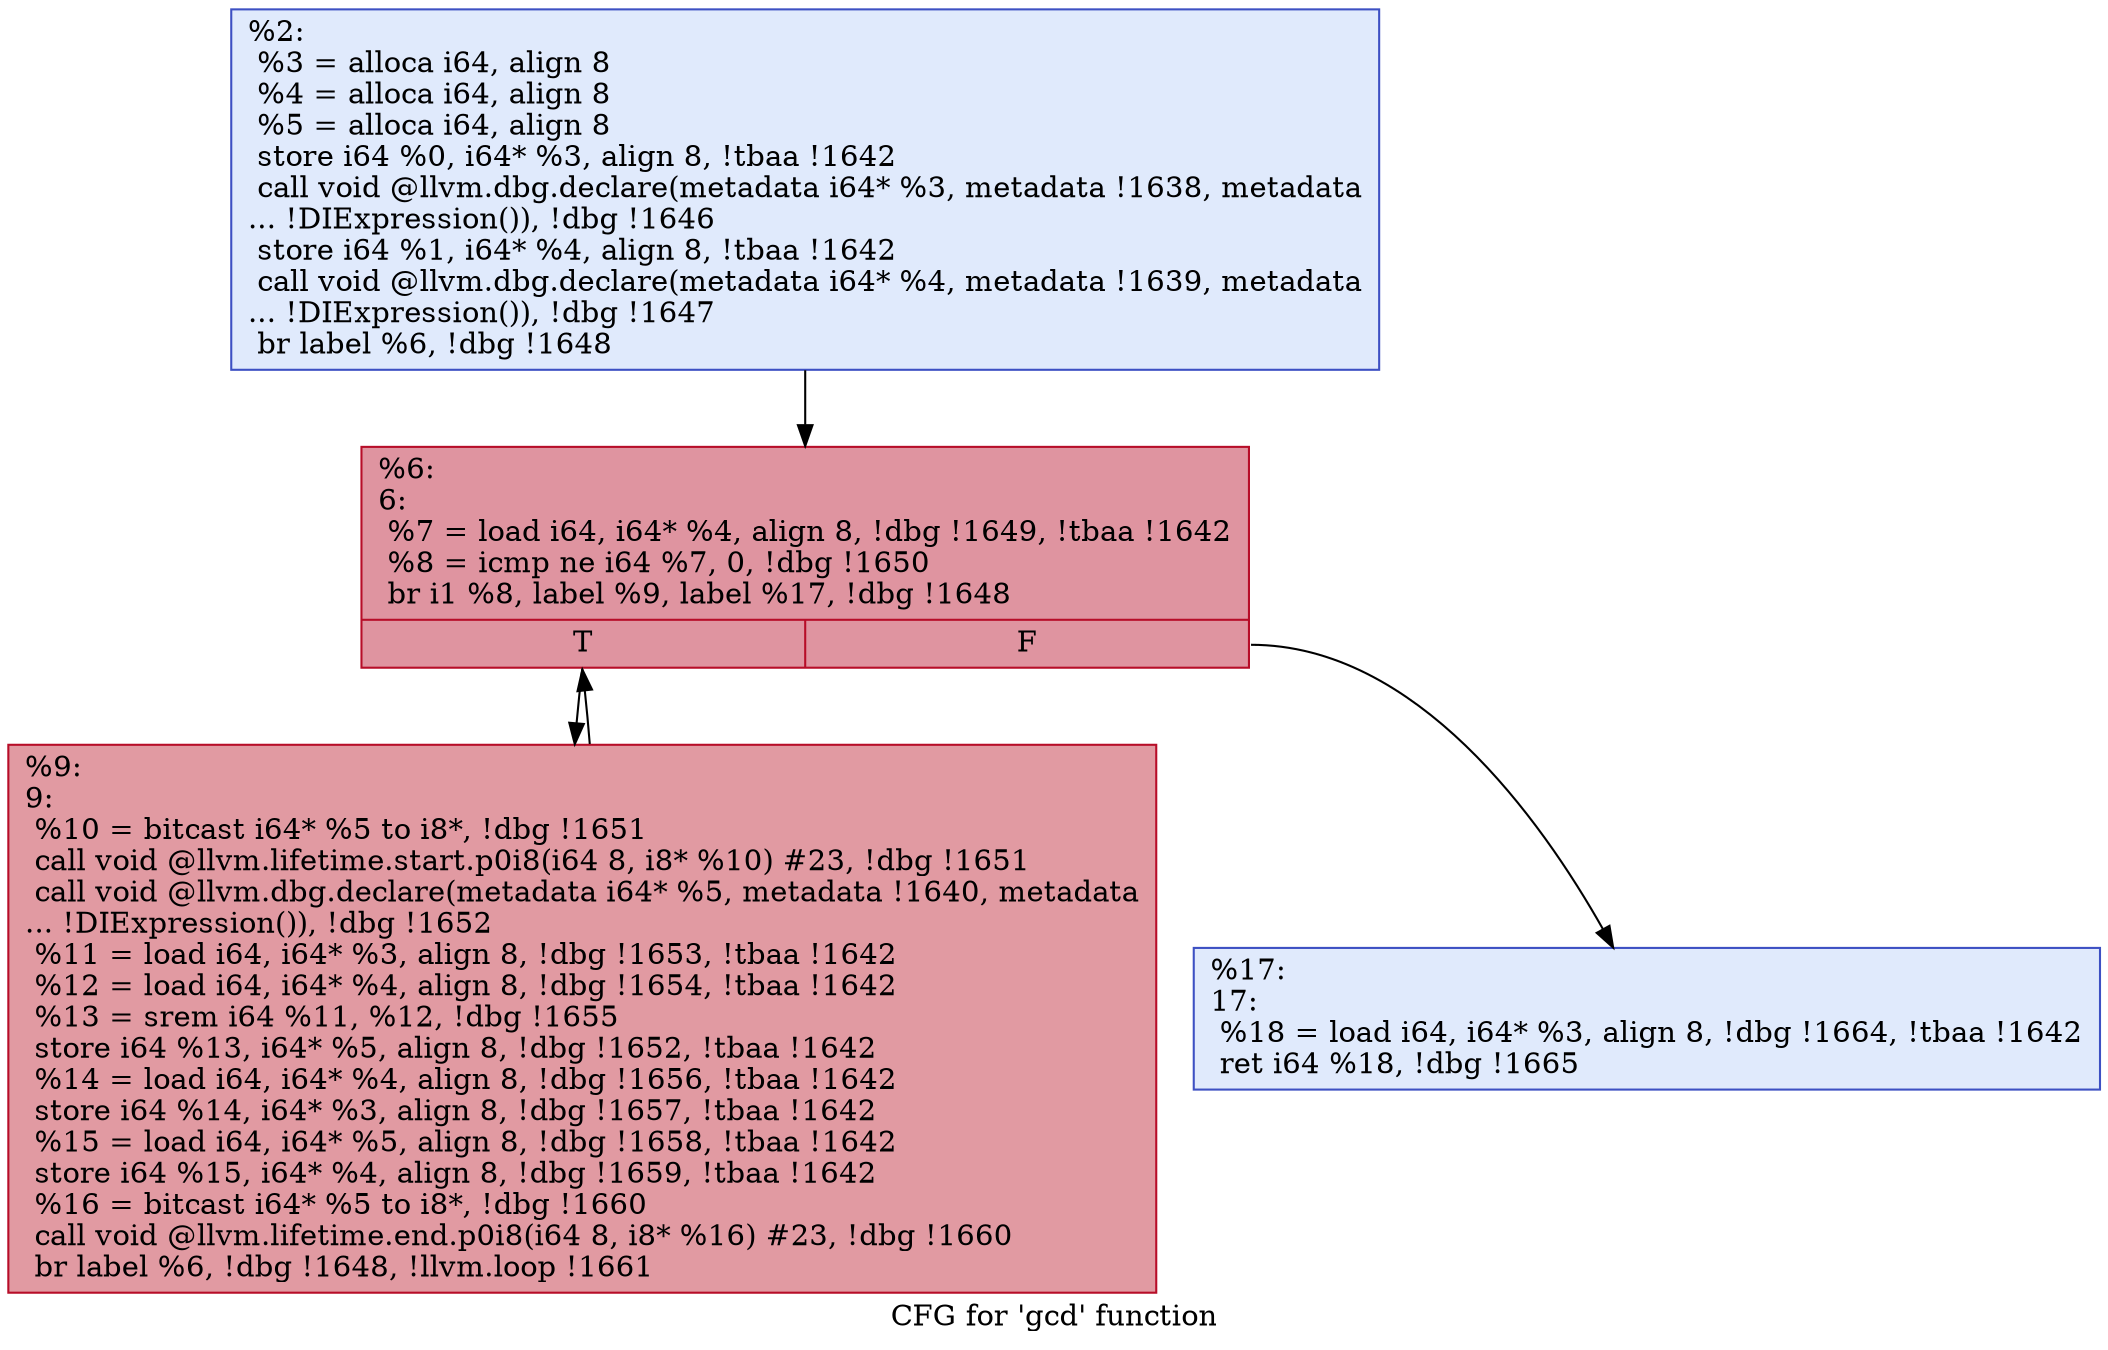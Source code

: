 digraph "CFG for 'gcd' function" {
	label="CFG for 'gcd' function";

	Node0x1624b50 [shape=record,color="#3d50c3ff", style=filled, fillcolor="#b9d0f970",label="{%2:\l  %3 = alloca i64, align 8\l  %4 = alloca i64, align 8\l  %5 = alloca i64, align 8\l  store i64 %0, i64* %3, align 8, !tbaa !1642\l  call void @llvm.dbg.declare(metadata i64* %3, metadata !1638, metadata\l... !DIExpression()), !dbg !1646\l  store i64 %1, i64* %4, align 8, !tbaa !1642\l  call void @llvm.dbg.declare(metadata i64* %4, metadata !1639, metadata\l... !DIExpression()), !dbg !1647\l  br label %6, !dbg !1648\l}"];
	Node0x1624b50 -> Node0x1624bd0;
	Node0x1624bd0 [shape=record,color="#b70d28ff", style=filled, fillcolor="#b70d2870",label="{%6:\l6:                                                \l  %7 = load i64, i64* %4, align 8, !dbg !1649, !tbaa !1642\l  %8 = icmp ne i64 %7, 0, !dbg !1650\l  br i1 %8, label %9, label %17, !dbg !1648\l|{<s0>T|<s1>F}}"];
	Node0x1624bd0:s0 -> Node0x1624c20;
	Node0x1624bd0:s1 -> Node0x1624c70;
	Node0x1624c20 [shape=record,color="#b70d28ff", style=filled, fillcolor="#bb1b2c70",label="{%9:\l9:                                                \l  %10 = bitcast i64* %5 to i8*, !dbg !1651\l  call void @llvm.lifetime.start.p0i8(i64 8, i8* %10) #23, !dbg !1651\l  call void @llvm.dbg.declare(metadata i64* %5, metadata !1640, metadata\l... !DIExpression()), !dbg !1652\l  %11 = load i64, i64* %3, align 8, !dbg !1653, !tbaa !1642\l  %12 = load i64, i64* %4, align 8, !dbg !1654, !tbaa !1642\l  %13 = srem i64 %11, %12, !dbg !1655\l  store i64 %13, i64* %5, align 8, !dbg !1652, !tbaa !1642\l  %14 = load i64, i64* %4, align 8, !dbg !1656, !tbaa !1642\l  store i64 %14, i64* %3, align 8, !dbg !1657, !tbaa !1642\l  %15 = load i64, i64* %5, align 8, !dbg !1658, !tbaa !1642\l  store i64 %15, i64* %4, align 8, !dbg !1659, !tbaa !1642\l  %16 = bitcast i64* %5 to i8*, !dbg !1660\l  call void @llvm.lifetime.end.p0i8(i64 8, i8* %16) #23, !dbg !1660\l  br label %6, !dbg !1648, !llvm.loop !1661\l}"];
	Node0x1624c20 -> Node0x1624bd0;
	Node0x1624c70 [shape=record,color="#3d50c3ff", style=filled, fillcolor="#b9d0f970",label="{%17:\l17:                                               \l  %18 = load i64, i64* %3, align 8, !dbg !1664, !tbaa !1642\l  ret i64 %18, !dbg !1665\l}"];
}
